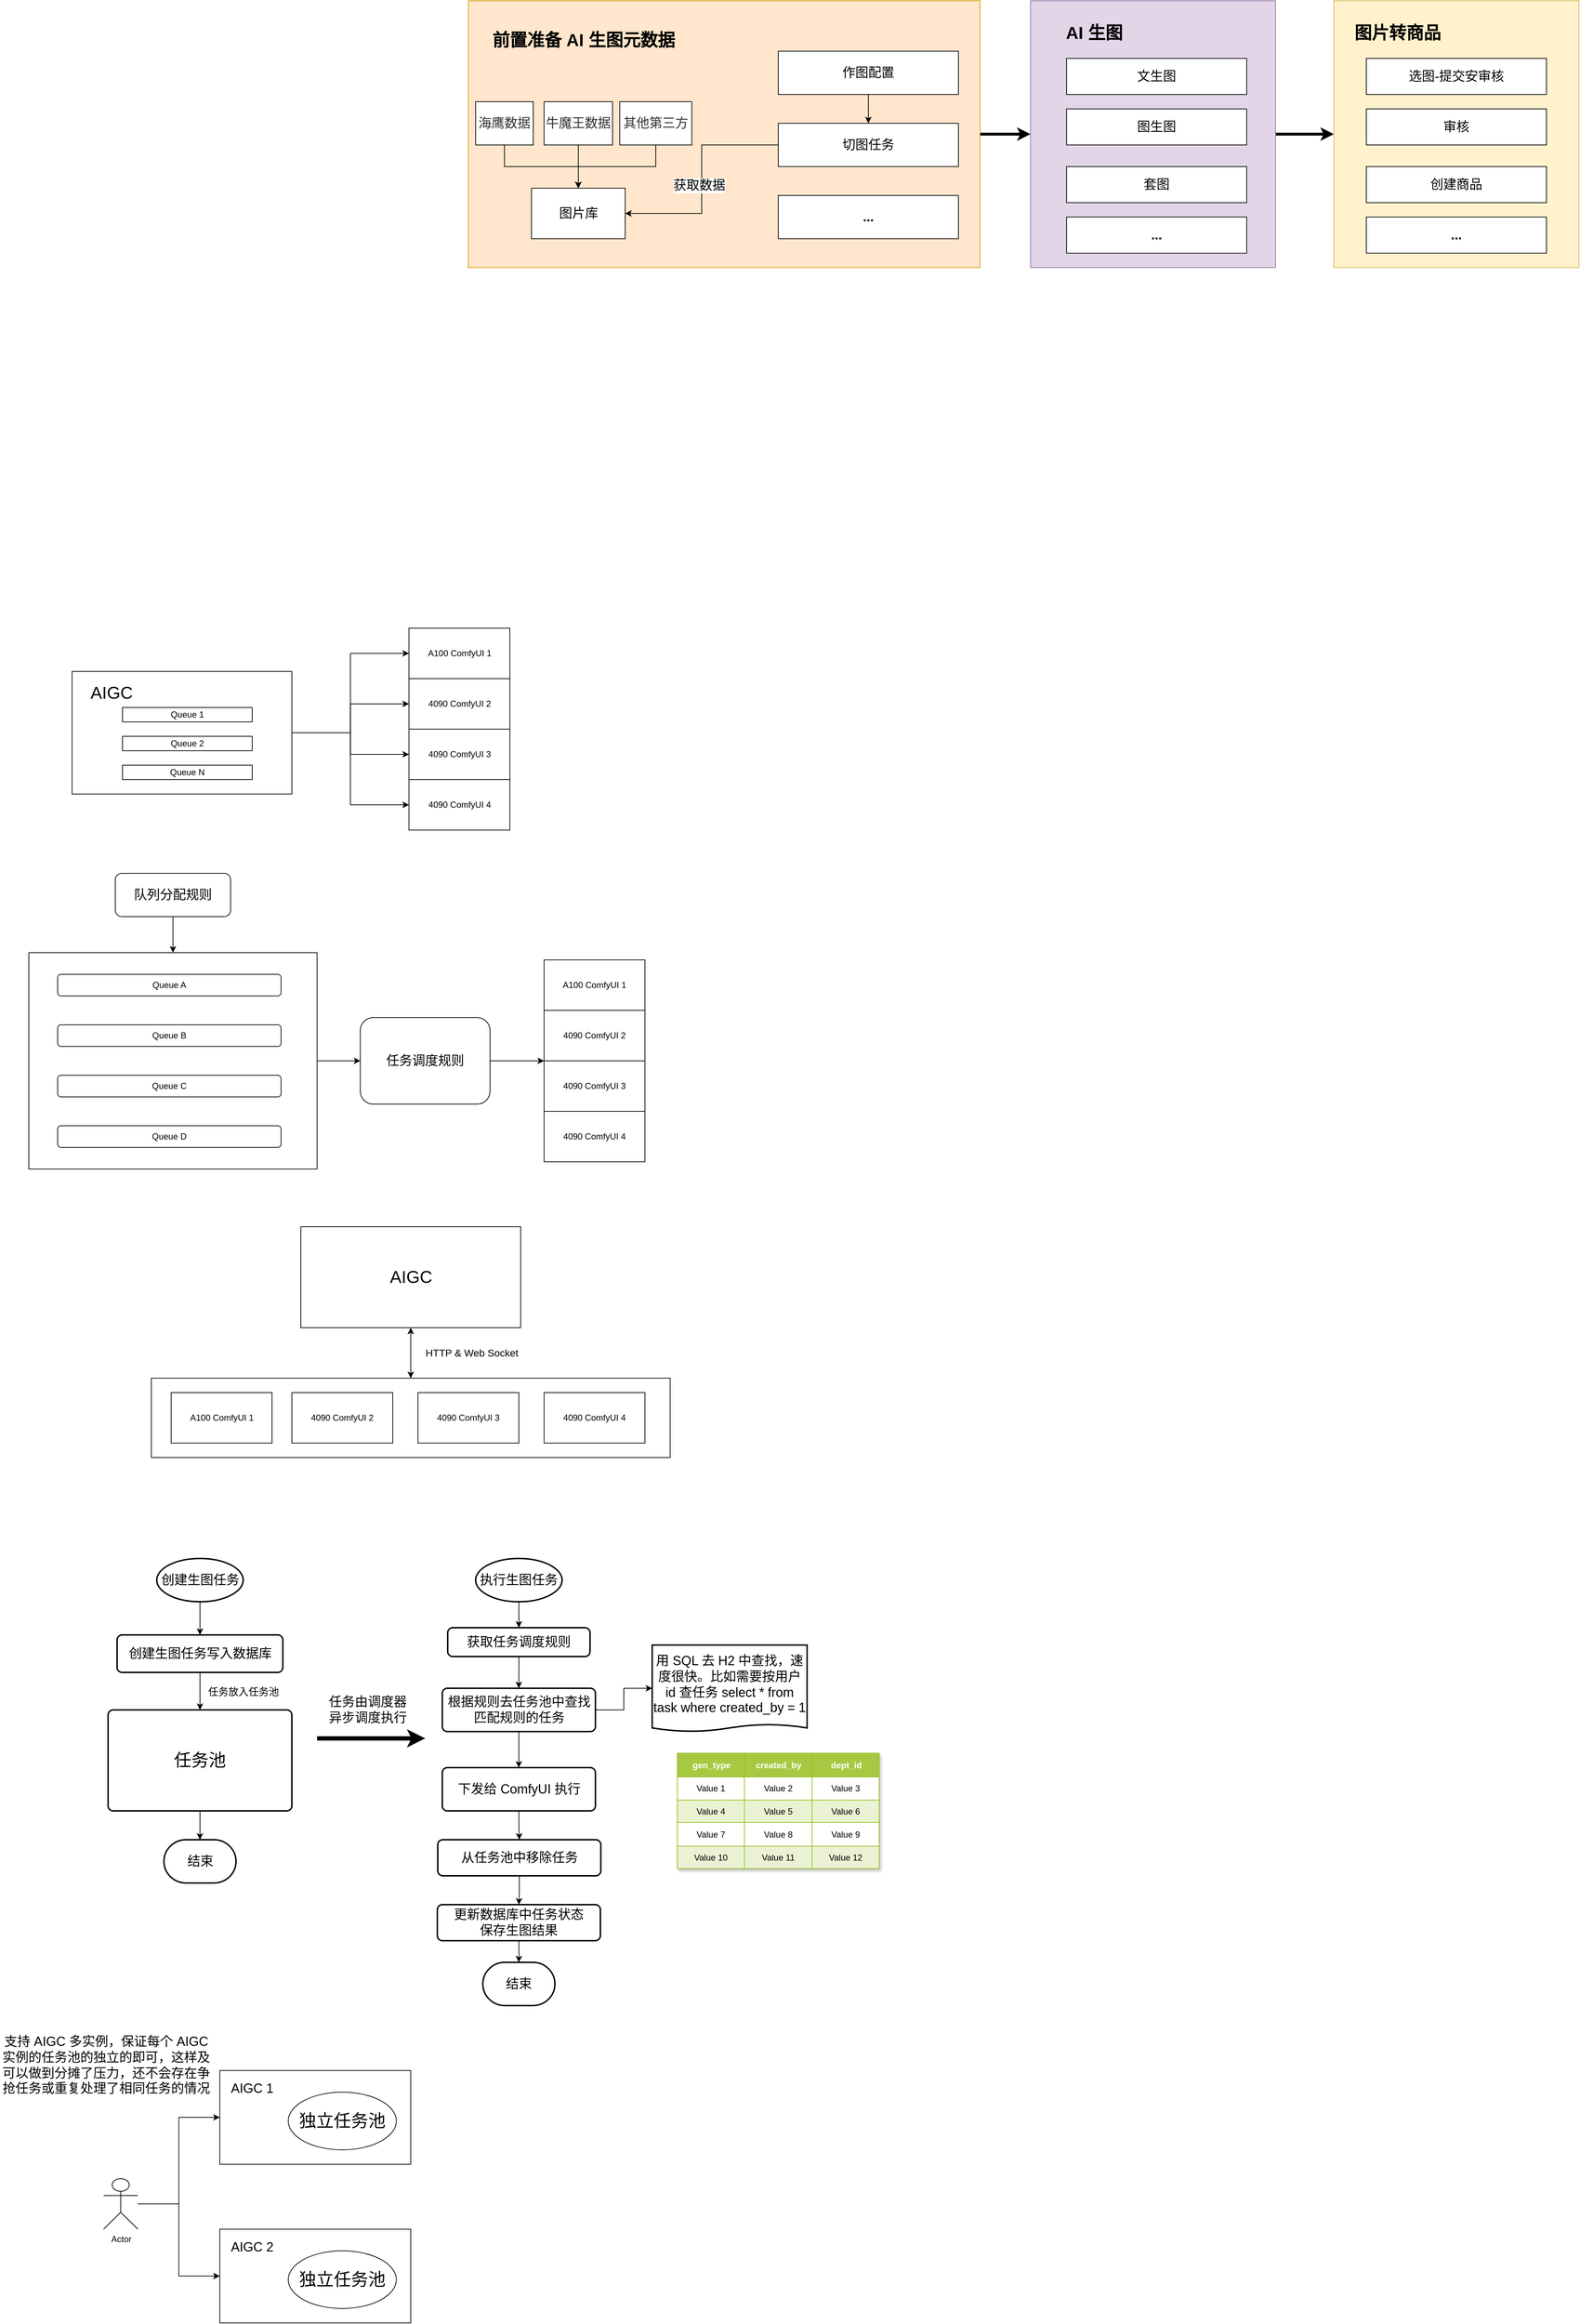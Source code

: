 <mxfile version="24.9.1">
  <diagram name="第 1 页" id="-DGqVNVoVX-9x4ux3p5S">
    <mxGraphModel dx="1841" dy="514" grid="1" gridSize="10" guides="1" tooltips="1" connect="1" arrows="1" fold="1" page="1" pageScale="1" pageWidth="827" pageHeight="1169" math="0" shadow="0">
      <root>
        <mxCell id="0" />
        <mxCell id="1" parent="0" />
        <mxCell id="9C9qWdOj5oAcgUhgQfxs-110" value="" style="rounded=0;whiteSpace=wrap;html=1;" vertex="1" parent="1">
          <mxGeometry x="-570" y="2020" width="720" height="110" as="geometry" />
        </mxCell>
        <mxCell id="9C9qWdOj5oAcgUhgQfxs-62" style="edgeStyle=orthogonalEdgeStyle;rounded=0;orthogonalLoop=1;jettySize=auto;html=1;" edge="1" parent="1" source="9C9qWdOj5oAcgUhgQfxs-59" target="9C9qWdOj5oAcgUhgQfxs-61">
          <mxGeometry relative="1" as="geometry" />
        </mxCell>
        <mxCell id="9C9qWdOj5oAcgUhgQfxs-59" value="" style="rounded=0;whiteSpace=wrap;html=1;" vertex="1" parent="1">
          <mxGeometry x="-740" y="1430" width="400" height="300" as="geometry" />
        </mxCell>
        <mxCell id="TBsJWtYZwbmAONtyt7oZ-15" style="edgeStyle=orthogonalEdgeStyle;rounded=0;orthogonalLoop=1;jettySize=auto;html=1;entryX=0;entryY=0.5;entryDx=0;entryDy=0;strokeWidth=4;" parent="1" source="TBsJWtYZwbmAONtyt7oZ-1" target="TBsJWtYZwbmAONtyt7oZ-13" edge="1">
          <mxGeometry relative="1" as="geometry" />
        </mxCell>
        <mxCell id="TBsJWtYZwbmAONtyt7oZ-1" value="" style="rounded=0;whiteSpace=wrap;html=1;fillColor=#ffe6cc;strokeColor=#d79b00;" parent="1" vertex="1">
          <mxGeometry x="-130" y="110" width="710" height="370" as="geometry" />
        </mxCell>
        <mxCell id="TBsJWtYZwbmAONtyt7oZ-2" value="&lt;font style=&quot;font-size: 24px;&quot;&gt;&lt;b style=&quot;&quot;&gt;前置准备 AI 生图元数据&lt;/b&gt;&lt;/font&gt;" style="text;html=1;align=center;verticalAlign=middle;whiteSpace=wrap;rounded=0;" parent="1" vertex="1">
          <mxGeometry x="-100" y="130" width="260" height="70" as="geometry" />
        </mxCell>
        <mxCell id="TBsJWtYZwbmAONtyt7oZ-12" style="edgeStyle=orthogonalEdgeStyle;rounded=0;orthogonalLoop=1;jettySize=auto;html=1;" parent="1" source="TBsJWtYZwbmAONtyt7oZ-3" target="TBsJWtYZwbmAONtyt7oZ-4" edge="1">
          <mxGeometry relative="1" as="geometry" />
        </mxCell>
        <mxCell id="TBsJWtYZwbmAONtyt7oZ-3" value="&lt;font style=&quot;font-size: 18px;&quot;&gt;作图配置&lt;/font&gt;" style="rounded=0;whiteSpace=wrap;html=1;" parent="1" vertex="1">
          <mxGeometry x="300" y="180" width="250" height="60" as="geometry" />
        </mxCell>
        <mxCell id="TBsJWtYZwbmAONtyt7oZ-10" style="edgeStyle=orthogonalEdgeStyle;rounded=0;orthogonalLoop=1;jettySize=auto;html=1;entryX=1;entryY=0.5;entryDx=0;entryDy=0;" parent="1" source="TBsJWtYZwbmAONtyt7oZ-4" target="TBsJWtYZwbmAONtyt7oZ-5" edge="1">
          <mxGeometry relative="1" as="geometry" />
        </mxCell>
        <mxCell id="TBsJWtYZwbmAONtyt7oZ-11" value="&lt;font style=&quot;font-size: 18px;&quot;&gt;获取数据&lt;/font&gt;" style="edgeLabel;html=1;align=center;verticalAlign=middle;resizable=0;points=[];" parent="TBsJWtYZwbmAONtyt7oZ-10" vertex="1" connectable="0">
          <mxGeometry x="-0.262" y="-2" relative="1" as="geometry">
            <mxPoint x="-2" y="48" as="offset" />
          </mxGeometry>
        </mxCell>
        <mxCell id="TBsJWtYZwbmAONtyt7oZ-4" value="&lt;font style=&quot;font-size: 18px;&quot;&gt;切图任务&lt;/font&gt;" style="rounded=0;whiteSpace=wrap;html=1;" parent="1" vertex="1">
          <mxGeometry x="300" y="280" width="250" height="60" as="geometry" />
        </mxCell>
        <mxCell id="TBsJWtYZwbmAONtyt7oZ-5" value="&lt;font style=&quot;font-size: 18px;&quot;&gt;图片库&lt;/font&gt;" style="rounded=0;whiteSpace=wrap;html=1;" parent="1" vertex="1">
          <mxGeometry x="-42.5" y="370" width="130" height="70" as="geometry" />
        </mxCell>
        <mxCell id="TBsJWtYZwbmAONtyt7oZ-7" value="" style="edgeStyle=orthogonalEdgeStyle;rounded=0;orthogonalLoop=1;jettySize=auto;html=1;" parent="1" source="TBsJWtYZwbmAONtyt7oZ-6" target="TBsJWtYZwbmAONtyt7oZ-5" edge="1">
          <mxGeometry relative="1" as="geometry" />
        </mxCell>
        <mxCell id="TBsJWtYZwbmAONtyt7oZ-6" value="&lt;span style=&quot;color: rgb(51, 51, 51); font-family: PingFangSC-Regular, &amp;quot;PingFang SC&amp;quot;, sans-serif; text-align: left;&quot;&gt;&lt;font style=&quot;font-size: 18px;&quot;&gt;海鹰数据&lt;/font&gt;&lt;/span&gt;" style="rounded=0;whiteSpace=wrap;html=1;" parent="1" vertex="1">
          <mxGeometry x="-120" y="250" width="80" height="60" as="geometry" />
        </mxCell>
        <mxCell id="TBsJWtYZwbmAONtyt7oZ-9" style="edgeStyle=orthogonalEdgeStyle;rounded=0;orthogonalLoop=1;jettySize=auto;html=1;" parent="1" source="TBsJWtYZwbmAONtyt7oZ-8" target="TBsJWtYZwbmAONtyt7oZ-5" edge="1">
          <mxGeometry relative="1" as="geometry" />
        </mxCell>
        <mxCell id="TBsJWtYZwbmAONtyt7oZ-8" value="&lt;span style=&quot;color: rgb(51, 51, 51); font-family: PingFangSC-Regular, &amp;quot;PingFang SC&amp;quot;, sans-serif; text-align: left;&quot;&gt;&lt;font style=&quot;font-size: 18px;&quot;&gt;牛魔王数据&lt;/font&gt;&lt;/span&gt;" style="rounded=0;whiteSpace=wrap;html=1;" parent="1" vertex="1">
          <mxGeometry x="-25" y="250" width="95" height="60" as="geometry" />
        </mxCell>
        <mxCell id="TBsJWtYZwbmAONtyt7oZ-28" style="edgeStyle=orthogonalEdgeStyle;rounded=0;orthogonalLoop=1;jettySize=auto;html=1;entryX=0;entryY=0.5;entryDx=0;entryDy=0;strokeWidth=4;" parent="1" source="TBsJWtYZwbmAONtyt7oZ-13" target="TBsJWtYZwbmAONtyt7oZ-22" edge="1">
          <mxGeometry relative="1" as="geometry" />
        </mxCell>
        <mxCell id="TBsJWtYZwbmAONtyt7oZ-13" value="" style="rounded=0;whiteSpace=wrap;html=1;fillColor=#e1d5e7;strokeColor=#9673a6;" parent="1" vertex="1">
          <mxGeometry x="650" y="110" width="340" height="370" as="geometry" />
        </mxCell>
        <mxCell id="TBsJWtYZwbmAONtyt7oZ-14" value="&lt;font style=&quot;font-size: 24px;&quot;&gt;&lt;b style=&quot;&quot;&gt;AI 生图&lt;/b&gt;&lt;/font&gt;" style="text;html=1;align=center;verticalAlign=middle;whiteSpace=wrap;rounded=0;" parent="1" vertex="1">
          <mxGeometry x="670" y="120" width="137" height="70" as="geometry" />
        </mxCell>
        <mxCell id="TBsJWtYZwbmAONtyt7oZ-16" value="&lt;font style=&quot;font-size: 18px;&quot;&gt;文生图&lt;/font&gt;" style="rounded=0;whiteSpace=wrap;html=1;" parent="1" vertex="1">
          <mxGeometry x="700" y="190" width="250" height="50" as="geometry" />
        </mxCell>
        <mxCell id="TBsJWtYZwbmAONtyt7oZ-17" value="&lt;font style=&quot;font-size: 18px;&quot;&gt;图生图&lt;/font&gt;" style="rounded=0;whiteSpace=wrap;html=1;" parent="1" vertex="1">
          <mxGeometry x="700" y="260" width="250" height="50" as="geometry" />
        </mxCell>
        <mxCell id="TBsJWtYZwbmAONtyt7oZ-18" value="&lt;font style=&quot;font-size: 18px;&quot;&gt;套图&lt;/font&gt;" style="rounded=0;whiteSpace=wrap;html=1;" parent="1" vertex="1">
          <mxGeometry x="700" y="340" width="250" height="50" as="geometry" />
        </mxCell>
        <mxCell id="TBsJWtYZwbmAONtyt7oZ-19" value="&lt;span style=&quot;font-size: 18px;&quot;&gt;&lt;b&gt;...&lt;/b&gt;&lt;/span&gt;" style="rounded=0;whiteSpace=wrap;html=1;" parent="1" vertex="1">
          <mxGeometry x="700" y="410" width="250" height="50" as="geometry" />
        </mxCell>
        <mxCell id="TBsJWtYZwbmAONtyt7oZ-21" style="edgeStyle=orthogonalEdgeStyle;rounded=0;orthogonalLoop=1;jettySize=auto;html=1;entryX=0.5;entryY=0;entryDx=0;entryDy=0;exitX=0.5;exitY=1;exitDx=0;exitDy=0;" parent="1" source="TBsJWtYZwbmAONtyt7oZ-20" target="TBsJWtYZwbmAONtyt7oZ-5" edge="1">
          <mxGeometry relative="1" as="geometry" />
        </mxCell>
        <mxCell id="TBsJWtYZwbmAONtyt7oZ-20" value="&lt;div style=&quot;text-align: left;&quot;&gt;&lt;span style=&quot;background-color: initial;&quot;&gt;&lt;font style=&quot;font-size: 18px;&quot; face=&quot;PingFangSC-Regular, PingFang SC, sans-serif&quot; color=&quot;#333333&quot;&gt;其他第三方&lt;/font&gt;&lt;/span&gt;&lt;/div&gt;" style="rounded=0;whiteSpace=wrap;html=1;" parent="1" vertex="1">
          <mxGeometry x="80" y="250" width="100" height="60" as="geometry" />
        </mxCell>
        <mxCell id="TBsJWtYZwbmAONtyt7oZ-22" value="" style="rounded=0;whiteSpace=wrap;html=1;fillColor=#fff2cc;strokeColor=#d6b656;" parent="1" vertex="1">
          <mxGeometry x="1071" y="110" width="340" height="370" as="geometry" />
        </mxCell>
        <mxCell id="TBsJWtYZwbmAONtyt7oZ-23" value="&lt;span style=&quot;font-size: 24px;&quot;&gt;&lt;b&gt;图片转商品&lt;/b&gt;&lt;/span&gt;" style="text;html=1;align=center;verticalAlign=middle;whiteSpace=wrap;rounded=0;" parent="1" vertex="1">
          <mxGeometry x="1091" y="120" width="137" height="70" as="geometry" />
        </mxCell>
        <mxCell id="TBsJWtYZwbmAONtyt7oZ-24" value="&lt;font style=&quot;font-size: 18px;&quot;&gt;选图-提交安审核&lt;/font&gt;" style="rounded=0;whiteSpace=wrap;html=1;" parent="1" vertex="1">
          <mxGeometry x="1116" y="190" width="250" height="50" as="geometry" />
        </mxCell>
        <mxCell id="TBsJWtYZwbmAONtyt7oZ-25" value="&lt;font style=&quot;font-size: 18px;&quot;&gt;审核&lt;/font&gt;" style="rounded=0;whiteSpace=wrap;html=1;" parent="1" vertex="1">
          <mxGeometry x="1116" y="260" width="250" height="50" as="geometry" />
        </mxCell>
        <mxCell id="TBsJWtYZwbmAONtyt7oZ-29" value="&lt;font style=&quot;font-size: 18px;&quot;&gt;创建商品&lt;/font&gt;" style="rounded=0;whiteSpace=wrap;html=1;" parent="1" vertex="1">
          <mxGeometry x="1116" y="340" width="250" height="50" as="geometry" />
        </mxCell>
        <mxCell id="TBsJWtYZwbmAONtyt7oZ-30" value="&lt;span style=&quot;font-size: 18px;&quot;&gt;&lt;b&gt;...&lt;/b&gt;&lt;/span&gt;" style="rounded=0;whiteSpace=wrap;html=1;" parent="1" vertex="1">
          <mxGeometry x="1116" y="410" width="250" height="50" as="geometry" />
        </mxCell>
        <mxCell id="TBsJWtYZwbmAONtyt7oZ-31" value="&lt;span style=&quot;font-size: 18px;&quot;&gt;&lt;b&gt;...&lt;/b&gt;&lt;/span&gt;" style="rounded=0;whiteSpace=wrap;html=1;" parent="1" vertex="1">
          <mxGeometry x="300" y="380" width="250" height="60" as="geometry" />
        </mxCell>
        <mxCell id="9C9qWdOj5oAcgUhgQfxs-23" style="edgeStyle=orthogonalEdgeStyle;rounded=0;orthogonalLoop=1;jettySize=auto;html=1;entryX=0;entryY=0.5;entryDx=0;entryDy=0;" edge="1" parent="1" source="9C9qWdOj5oAcgUhgQfxs-18" target="9C9qWdOj5oAcgUhgQfxs-19">
          <mxGeometry relative="1" as="geometry" />
        </mxCell>
        <mxCell id="9C9qWdOj5oAcgUhgQfxs-24" style="edgeStyle=orthogonalEdgeStyle;rounded=0;orthogonalLoop=1;jettySize=auto;html=1;entryX=0;entryY=0.5;entryDx=0;entryDy=0;" edge="1" parent="1" source="9C9qWdOj5oAcgUhgQfxs-18" target="9C9qWdOj5oAcgUhgQfxs-20">
          <mxGeometry relative="1" as="geometry" />
        </mxCell>
        <mxCell id="9C9qWdOj5oAcgUhgQfxs-25" style="edgeStyle=orthogonalEdgeStyle;rounded=0;orthogonalLoop=1;jettySize=auto;html=1;entryX=0;entryY=0.5;entryDx=0;entryDy=0;" edge="1" parent="1" source="9C9qWdOj5oAcgUhgQfxs-18" target="9C9qWdOj5oAcgUhgQfxs-22">
          <mxGeometry relative="1" as="geometry" />
        </mxCell>
        <mxCell id="9C9qWdOj5oAcgUhgQfxs-26" style="edgeStyle=orthogonalEdgeStyle;rounded=0;orthogonalLoop=1;jettySize=auto;html=1;entryX=0;entryY=0.5;entryDx=0;entryDy=0;" edge="1" parent="1" source="9C9qWdOj5oAcgUhgQfxs-18" target="9C9qWdOj5oAcgUhgQfxs-21">
          <mxGeometry relative="1" as="geometry" />
        </mxCell>
        <mxCell id="9C9qWdOj5oAcgUhgQfxs-18" value="" style="rounded=0;whiteSpace=wrap;html=1;" vertex="1" parent="1">
          <mxGeometry x="-680" y="1040" width="305" height="170" as="geometry" />
        </mxCell>
        <mxCell id="9C9qWdOj5oAcgUhgQfxs-19" value="A100 ComfyUI 1" style="rounded=0;whiteSpace=wrap;html=1;" vertex="1" parent="1">
          <mxGeometry x="-212.5" y="980" width="140" height="70" as="geometry" />
        </mxCell>
        <mxCell id="9C9qWdOj5oAcgUhgQfxs-20" value="4090 ComfyUI 2" style="rounded=0;whiteSpace=wrap;html=1;" vertex="1" parent="1">
          <mxGeometry x="-212.5" y="1050" width="140" height="70" as="geometry" />
        </mxCell>
        <mxCell id="9C9qWdOj5oAcgUhgQfxs-21" value="4090&amp;nbsp;ComfyUI 4" style="rounded=0;whiteSpace=wrap;html=1;" vertex="1" parent="1">
          <mxGeometry x="-212.5" y="1190" width="140" height="70" as="geometry" />
        </mxCell>
        <mxCell id="9C9qWdOj5oAcgUhgQfxs-22" value="4090&amp;nbsp;ComfyUI 3" style="rounded=0;whiteSpace=wrap;html=1;" vertex="1" parent="1">
          <mxGeometry x="-212.5" y="1120" width="140" height="70" as="geometry" />
        </mxCell>
        <mxCell id="9C9qWdOj5oAcgUhgQfxs-27" value="&lt;font style=&quot;font-size: 24px;&quot;&gt;AIGC&lt;/font&gt;" style="text;html=1;align=center;verticalAlign=middle;whiteSpace=wrap;rounded=0;" vertex="1" parent="1">
          <mxGeometry x="-670" y="1050" width="90" height="40" as="geometry" />
        </mxCell>
        <mxCell id="9C9qWdOj5oAcgUhgQfxs-28" value="Queue 1" style="rounded=0;whiteSpace=wrap;html=1;" vertex="1" parent="1">
          <mxGeometry x="-610" y="1090" width="180" height="20" as="geometry" />
        </mxCell>
        <mxCell id="9C9qWdOj5oAcgUhgQfxs-29" value="Queue 2" style="rounded=0;whiteSpace=wrap;html=1;" vertex="1" parent="1">
          <mxGeometry x="-610" y="1130" width="180" height="20" as="geometry" />
        </mxCell>
        <mxCell id="9C9qWdOj5oAcgUhgQfxs-30" value="Queue N" style="rounded=0;whiteSpace=wrap;html=1;" vertex="1" parent="1">
          <mxGeometry x="-610" y="1170" width="180" height="20" as="geometry" />
        </mxCell>
        <mxCell id="9C9qWdOj5oAcgUhgQfxs-46" value="Queue A" style="rounded=1;whiteSpace=wrap;html=1;" vertex="1" parent="1">
          <mxGeometry x="-700" y="1460" width="310" height="30" as="geometry" />
        </mxCell>
        <mxCell id="9C9qWdOj5oAcgUhgQfxs-48" value="Queue&amp;nbsp;B" style="rounded=1;whiteSpace=wrap;html=1;" vertex="1" parent="1">
          <mxGeometry x="-700" y="1530" width="310" height="30" as="geometry" />
        </mxCell>
        <mxCell id="9C9qWdOj5oAcgUhgQfxs-50" value="Queue C" style="rounded=1;whiteSpace=wrap;html=1;" vertex="1" parent="1">
          <mxGeometry x="-700" y="1600" width="310" height="30" as="geometry" />
        </mxCell>
        <mxCell id="9C9qWdOj5oAcgUhgQfxs-52" value="Queue D" style="rounded=1;whiteSpace=wrap;html=1;" vertex="1" parent="1">
          <mxGeometry x="-700" y="1670" width="310" height="30" as="geometry" />
        </mxCell>
        <mxCell id="9C9qWdOj5oAcgUhgQfxs-53" value="A100 ComfyUI 1" style="rounded=0;whiteSpace=wrap;html=1;" vertex="1" parent="1">
          <mxGeometry x="-25" y="1440" width="140" height="70" as="geometry" />
        </mxCell>
        <mxCell id="9C9qWdOj5oAcgUhgQfxs-54" value="4090 ComfyUI 2" style="rounded=0;whiteSpace=wrap;html=1;" vertex="1" parent="1">
          <mxGeometry x="-25" y="1510" width="140" height="70" as="geometry" />
        </mxCell>
        <mxCell id="9C9qWdOj5oAcgUhgQfxs-55" value="4090&amp;nbsp;ComfyUI 4" style="rounded=0;whiteSpace=wrap;html=1;" vertex="1" parent="1">
          <mxGeometry x="-25" y="1650" width="140" height="70" as="geometry" />
        </mxCell>
        <mxCell id="9C9qWdOj5oAcgUhgQfxs-56" value="4090&amp;nbsp;ComfyUI 3" style="rounded=0;whiteSpace=wrap;html=1;" vertex="1" parent="1">
          <mxGeometry x="-25" y="1580" width="140" height="70" as="geometry" />
        </mxCell>
        <mxCell id="9C9qWdOj5oAcgUhgQfxs-60" style="edgeStyle=orthogonalEdgeStyle;rounded=0;orthogonalLoop=1;jettySize=auto;html=1;" edge="1" parent="1" source="9C9qWdOj5oAcgUhgQfxs-58" target="9C9qWdOj5oAcgUhgQfxs-59">
          <mxGeometry relative="1" as="geometry" />
        </mxCell>
        <mxCell id="9C9qWdOj5oAcgUhgQfxs-58" value="&lt;font style=&quot;font-size: 18px;&quot;&gt;队列分配规则&lt;/font&gt;" style="rounded=1;whiteSpace=wrap;html=1;" vertex="1" parent="1">
          <mxGeometry x="-620" y="1320" width="160" height="60" as="geometry" />
        </mxCell>
        <mxCell id="9C9qWdOj5oAcgUhgQfxs-64" style="edgeStyle=orthogonalEdgeStyle;rounded=0;orthogonalLoop=1;jettySize=auto;html=1;entryX=0;entryY=0;entryDx=0;entryDy=0;" edge="1" parent="1" source="9C9qWdOj5oAcgUhgQfxs-61" target="9C9qWdOj5oAcgUhgQfxs-56">
          <mxGeometry relative="1" as="geometry">
            <mxPoint x="-40" y="1580" as="targetPoint" />
            <Array as="points">
              <mxPoint x="-40" y="1580" />
              <mxPoint x="-40" y="1580" />
            </Array>
          </mxGeometry>
        </mxCell>
        <mxCell id="9C9qWdOj5oAcgUhgQfxs-61" value="&lt;span style=&quot;font-size: 18px;&quot;&gt;任务调度规则&lt;/span&gt;" style="rounded=1;whiteSpace=wrap;html=1;" vertex="1" parent="1">
          <mxGeometry x="-280" y="1520" width="180" height="120" as="geometry" />
        </mxCell>
        <mxCell id="9C9qWdOj5oAcgUhgQfxs-111" style="edgeStyle=orthogonalEdgeStyle;rounded=0;orthogonalLoop=1;jettySize=auto;html=1;startArrow=classic;startFill=1;" edge="1" parent="1" source="9C9qWdOj5oAcgUhgQfxs-70" target="9C9qWdOj5oAcgUhgQfxs-110">
          <mxGeometry relative="1" as="geometry" />
        </mxCell>
        <mxCell id="9C9qWdOj5oAcgUhgQfxs-70" value="&lt;font style=&quot;font-size: 24px;&quot;&gt;AIGC&lt;/font&gt;" style="rounded=0;whiteSpace=wrap;html=1;" vertex="1" parent="1">
          <mxGeometry x="-362.5" y="1810" width="305" height="140" as="geometry" />
        </mxCell>
        <mxCell id="9C9qWdOj5oAcgUhgQfxs-71" value="A100 ComfyUI 1" style="rounded=0;whiteSpace=wrap;html=1;" vertex="1" parent="1">
          <mxGeometry x="-542.5" y="2040" width="140" height="70" as="geometry" />
        </mxCell>
        <mxCell id="9C9qWdOj5oAcgUhgQfxs-72" value="4090 ComfyUI 2" style="rounded=0;whiteSpace=wrap;html=1;" vertex="1" parent="1">
          <mxGeometry x="-375" y="2040" width="140" height="70" as="geometry" />
        </mxCell>
        <mxCell id="9C9qWdOj5oAcgUhgQfxs-73" value="4090&amp;nbsp;ComfyUI 4" style="rounded=0;whiteSpace=wrap;html=1;" vertex="1" parent="1">
          <mxGeometry x="-25" y="2040" width="140" height="70" as="geometry" />
        </mxCell>
        <mxCell id="9C9qWdOj5oAcgUhgQfxs-74" value="4090&amp;nbsp;ComfyUI 3" style="rounded=0;whiteSpace=wrap;html=1;" vertex="1" parent="1">
          <mxGeometry x="-200" y="2040" width="140" height="70" as="geometry" />
        </mxCell>
        <mxCell id="9C9qWdOj5oAcgUhgQfxs-88" style="edgeStyle=orthogonalEdgeStyle;rounded=0;orthogonalLoop=1;jettySize=auto;html=1;" edge="1" parent="1" source="9C9qWdOj5oAcgUhgQfxs-79" target="9C9qWdOj5oAcgUhgQfxs-80">
          <mxGeometry relative="1" as="geometry" />
        </mxCell>
        <mxCell id="9C9qWdOj5oAcgUhgQfxs-79" value="&lt;font style=&quot;font-size: 18px;&quot;&gt;创建生图任务&lt;/font&gt;" style="strokeWidth=2;html=1;shape=mxgraph.flowchart.start_1;whiteSpace=wrap;" vertex="1" parent="1">
          <mxGeometry x="-562.5" y="2270" width="120" height="60" as="geometry" />
        </mxCell>
        <mxCell id="9C9qWdOj5oAcgUhgQfxs-82" style="edgeStyle=orthogonalEdgeStyle;rounded=0;orthogonalLoop=1;jettySize=auto;html=1;entryX=0.5;entryY=0;entryDx=0;entryDy=0;" edge="1" parent="1" source="9C9qWdOj5oAcgUhgQfxs-80" target="9C9qWdOj5oAcgUhgQfxs-81">
          <mxGeometry relative="1" as="geometry" />
        </mxCell>
        <mxCell id="9C9qWdOj5oAcgUhgQfxs-80" value="&lt;font style=&quot;font-size: 18px;&quot;&gt;&lt;font style=&quot;&quot;&gt;创建生图任务&lt;/font&gt;&lt;span style=&quot;background-color: initial;&quot;&gt;写入数据库&lt;/span&gt;&lt;/font&gt;" style="rounded=1;whiteSpace=wrap;html=1;absoluteArcSize=1;arcSize=14;strokeWidth=2;" vertex="1" parent="1">
          <mxGeometry x="-617.5" y="2376" width="230" height="52" as="geometry" />
        </mxCell>
        <mxCell id="9C9qWdOj5oAcgUhgQfxs-87" style="edgeStyle=orthogonalEdgeStyle;rounded=0;orthogonalLoop=1;jettySize=auto;html=1;" edge="1" parent="1" source="9C9qWdOj5oAcgUhgQfxs-81" target="9C9qWdOj5oAcgUhgQfxs-86">
          <mxGeometry relative="1" as="geometry" />
        </mxCell>
        <mxCell id="9C9qWdOj5oAcgUhgQfxs-81" value="&lt;font style=&quot;font-size: 24px;&quot;&gt;任务池&lt;/font&gt;" style="rounded=1;whiteSpace=wrap;html=1;absoluteArcSize=1;arcSize=14;strokeWidth=2;" vertex="1" parent="1">
          <mxGeometry x="-630" y="2480" width="255" height="140" as="geometry" />
        </mxCell>
        <mxCell id="9C9qWdOj5oAcgUhgQfxs-83" value="&lt;font style=&quot;font-size: 14px;&quot;&gt;任务放入任务池&lt;/font&gt;" style="text;html=1;align=center;verticalAlign=middle;whiteSpace=wrap;rounded=0;" vertex="1" parent="1">
          <mxGeometry x="-497.5" y="2440" width="110" height="30" as="geometry" />
        </mxCell>
        <mxCell id="9C9qWdOj5oAcgUhgQfxs-86" value="&lt;font style=&quot;font-size: 18px;&quot;&gt;结束&lt;/font&gt;" style="strokeWidth=2;html=1;shape=mxgraph.flowchart.terminator;whiteSpace=wrap;" vertex="1" parent="1">
          <mxGeometry x="-552.5" y="2660" width="100" height="60" as="geometry" />
        </mxCell>
        <mxCell id="9C9qWdOj5oAcgUhgQfxs-106" style="edgeStyle=orthogonalEdgeStyle;rounded=0;orthogonalLoop=1;jettySize=auto;html=1;" edge="1" parent="1" source="9C9qWdOj5oAcgUhgQfxs-89" target="9C9qWdOj5oAcgUhgQfxs-92">
          <mxGeometry relative="1" as="geometry" />
        </mxCell>
        <mxCell id="9C9qWdOj5oAcgUhgQfxs-89" value="&lt;font style=&quot;font-size: 18px;&quot;&gt;执行生图任务&lt;/font&gt;" style="strokeWidth=2;html=1;shape=mxgraph.flowchart.start_1;whiteSpace=wrap;" vertex="1" parent="1">
          <mxGeometry x="-120" y="2270" width="120" height="60" as="geometry" />
        </mxCell>
        <mxCell id="9C9qWdOj5oAcgUhgQfxs-107" style="edgeStyle=orthogonalEdgeStyle;rounded=0;orthogonalLoop=1;jettySize=auto;html=1;entryX=0.5;entryY=0;entryDx=0;entryDy=0;" edge="1" parent="1" source="9C9qWdOj5oAcgUhgQfxs-92" target="9C9qWdOj5oAcgUhgQfxs-93">
          <mxGeometry relative="1" as="geometry" />
        </mxCell>
        <mxCell id="9C9qWdOj5oAcgUhgQfxs-92" value="&lt;font style=&quot;font-size: 18px;&quot;&gt;获取任务调度规则&lt;/font&gt;" style="rounded=1;whiteSpace=wrap;html=1;absoluteArcSize=1;arcSize=14;strokeWidth=2;" vertex="1" parent="1">
          <mxGeometry x="-158.75" y="2366" width="197.5" height="40" as="geometry" />
        </mxCell>
        <mxCell id="9C9qWdOj5oAcgUhgQfxs-95" value="" style="edgeStyle=orthogonalEdgeStyle;rounded=0;orthogonalLoop=1;jettySize=auto;html=1;" edge="1" parent="1" source="9C9qWdOj5oAcgUhgQfxs-93" target="9C9qWdOj5oAcgUhgQfxs-94">
          <mxGeometry relative="1" as="geometry" />
        </mxCell>
        <mxCell id="9C9qWdOj5oAcgUhgQfxs-105" style="edgeStyle=orthogonalEdgeStyle;rounded=0;orthogonalLoop=1;jettySize=auto;html=1;" edge="1" parent="1" source="9C9qWdOj5oAcgUhgQfxs-93" target="9C9qWdOj5oAcgUhgQfxs-96">
          <mxGeometry relative="1" as="geometry" />
        </mxCell>
        <mxCell id="9C9qWdOj5oAcgUhgQfxs-93" value="&lt;font style=&quot;font-size: 18px;&quot;&gt;根据规则去任务池中查找匹配规则的任务&lt;/font&gt;" style="rounded=1;whiteSpace=wrap;html=1;absoluteArcSize=1;arcSize=14;strokeWidth=2;" vertex="1" parent="1">
          <mxGeometry x="-166.25" y="2450" width="212.5" height="60" as="geometry" />
        </mxCell>
        <mxCell id="9C9qWdOj5oAcgUhgQfxs-94" value="&lt;font style=&quot;font-size: 18px;&quot;&gt;用 SQL 去 H2 中查找，速度很快。比如需要按用户 id 查任务 select * from task where created_by = 1&lt;/font&gt;" style="shape=document;whiteSpace=wrap;html=1;boundedLbl=1;rounded=1;arcSize=14;strokeWidth=2;size=0.083;" vertex="1" parent="1">
          <mxGeometry x="125" y="2390" width="215" height="120" as="geometry" />
        </mxCell>
        <mxCell id="9C9qWdOj5oAcgUhgQfxs-102" style="edgeStyle=orthogonalEdgeStyle;rounded=0;orthogonalLoop=1;jettySize=auto;html=1;" edge="1" parent="1" source="9C9qWdOj5oAcgUhgQfxs-96" target="9C9qWdOj5oAcgUhgQfxs-99">
          <mxGeometry relative="1" as="geometry" />
        </mxCell>
        <mxCell id="9C9qWdOj5oAcgUhgQfxs-96" value="&lt;span style=&quot;font-size: 18px;&quot;&gt;下发给 ComfyUI 执行&lt;/span&gt;" style="rounded=1;whiteSpace=wrap;html=1;absoluteArcSize=1;arcSize=14;strokeWidth=2;" vertex="1" parent="1">
          <mxGeometry x="-166.25" y="2560" width="212.5" height="60" as="geometry" />
        </mxCell>
        <mxCell id="9C9qWdOj5oAcgUhgQfxs-104" style="edgeStyle=orthogonalEdgeStyle;rounded=0;orthogonalLoop=1;jettySize=auto;html=1;" edge="1" parent="1" source="9C9qWdOj5oAcgUhgQfxs-99" target="9C9qWdOj5oAcgUhgQfxs-103">
          <mxGeometry relative="1" as="geometry" />
        </mxCell>
        <mxCell id="9C9qWdOj5oAcgUhgQfxs-99" value="&lt;font style=&quot;font-size: 18px;&quot;&gt;从任务池中移除任务&lt;/font&gt;" style="whiteSpace=wrap;html=1;rounded=1;arcSize=14;strokeWidth=2;" vertex="1" parent="1">
          <mxGeometry x="-172.5" y="2660" width="226.25" height="50" as="geometry" />
        </mxCell>
        <mxCell id="9C9qWdOj5oAcgUhgQfxs-109" style="edgeStyle=orthogonalEdgeStyle;rounded=0;orthogonalLoop=1;jettySize=auto;html=1;" edge="1" parent="1" source="9C9qWdOj5oAcgUhgQfxs-103" target="9C9qWdOj5oAcgUhgQfxs-108">
          <mxGeometry relative="1" as="geometry" />
        </mxCell>
        <mxCell id="9C9qWdOj5oAcgUhgQfxs-103" value="&lt;font style=&quot;font-size: 18px;&quot;&gt;更新数据库中任务状态&lt;/font&gt;&lt;div&gt;&lt;font style=&quot;font-size: 18px;&quot;&gt;保存生图结果&lt;/font&gt;&lt;/div&gt;" style="whiteSpace=wrap;html=1;rounded=1;arcSize=14;strokeWidth=2;" vertex="1" parent="1">
          <mxGeometry x="-173.12" y="2750" width="226.25" height="50" as="geometry" />
        </mxCell>
        <mxCell id="9C9qWdOj5oAcgUhgQfxs-108" value="&lt;font style=&quot;font-size: 18px;&quot;&gt;结束&lt;/font&gt;" style="strokeWidth=2;html=1;shape=mxgraph.flowchart.terminator;whiteSpace=wrap;" vertex="1" parent="1">
          <mxGeometry x="-110" y="2830" width="100" height="60" as="geometry" />
        </mxCell>
        <mxCell id="9C9qWdOj5oAcgUhgQfxs-112" value="&lt;font style=&quot;font-size: 14px;&quot;&gt;HTTP &amp;amp; Web Socket&lt;/font&gt;" style="text;html=1;align=center;verticalAlign=middle;whiteSpace=wrap;rounded=0;" vertex="1" parent="1">
          <mxGeometry x="-200" y="1970" width="150" height="30" as="geometry" />
        </mxCell>
        <mxCell id="9C9qWdOj5oAcgUhgQfxs-113" value="Assets" style="childLayout=tableLayout;recursiveResize=0;strokeColor=#98bf21;fillColor=#A7C942;shadow=1;" vertex="1" parent="1">
          <mxGeometry x="160" y="2540" width="280" height="160" as="geometry" />
        </mxCell>
        <mxCell id="9C9qWdOj5oAcgUhgQfxs-114" style="shape=tableRow;horizontal=0;startSize=0;swimlaneHead=0;swimlaneBody=0;top=0;left=0;bottom=0;right=0;dropTarget=0;collapsible=0;recursiveResize=0;expand=0;fontStyle=0;strokeColor=inherit;fillColor=#ffffff;" vertex="1" parent="9C9qWdOj5oAcgUhgQfxs-113">
          <mxGeometry width="280" height="33" as="geometry" />
        </mxCell>
        <mxCell id="9C9qWdOj5oAcgUhgQfxs-115" value="gen_type" style="connectable=0;recursiveResize=0;strokeColor=inherit;fillColor=#A7C942;align=center;fontStyle=1;fontColor=#FFFFFF;html=1;" vertex="1" parent="9C9qWdOj5oAcgUhgQfxs-114">
          <mxGeometry width="93" height="33" as="geometry">
            <mxRectangle width="93" height="33" as="alternateBounds" />
          </mxGeometry>
        </mxCell>
        <mxCell id="9C9qWdOj5oAcgUhgQfxs-116" value="created_by" style="connectable=0;recursiveResize=0;strokeColor=inherit;fillColor=#A7C942;align=center;fontStyle=1;fontColor=#FFFFFF;html=1;" vertex="1" parent="9C9qWdOj5oAcgUhgQfxs-114">
          <mxGeometry x="93" width="94" height="33" as="geometry">
            <mxRectangle width="94" height="33" as="alternateBounds" />
          </mxGeometry>
        </mxCell>
        <mxCell id="9C9qWdOj5oAcgUhgQfxs-117" value="dept_id" style="connectable=0;recursiveResize=0;strokeColor=inherit;fillColor=#A7C942;align=center;fontStyle=1;fontColor=#FFFFFF;html=1;" vertex="1" parent="9C9qWdOj5oAcgUhgQfxs-114">
          <mxGeometry x="187" width="93" height="33" as="geometry">
            <mxRectangle width="93" height="33" as="alternateBounds" />
          </mxGeometry>
        </mxCell>
        <mxCell id="9C9qWdOj5oAcgUhgQfxs-118" value="" style="shape=tableRow;horizontal=0;startSize=0;swimlaneHead=0;swimlaneBody=0;top=0;left=0;bottom=0;right=0;dropTarget=0;collapsible=0;recursiveResize=0;expand=0;fontStyle=0;strokeColor=inherit;fillColor=#ffffff;" vertex="1" parent="9C9qWdOj5oAcgUhgQfxs-113">
          <mxGeometry y="33" width="280" height="32" as="geometry" />
        </mxCell>
        <mxCell id="9C9qWdOj5oAcgUhgQfxs-119" value="Value 1" style="connectable=0;recursiveResize=0;strokeColor=inherit;fillColor=inherit;align=center;whiteSpace=wrap;html=1;" vertex="1" parent="9C9qWdOj5oAcgUhgQfxs-118">
          <mxGeometry width="93" height="32" as="geometry">
            <mxRectangle width="93" height="32" as="alternateBounds" />
          </mxGeometry>
        </mxCell>
        <mxCell id="9C9qWdOj5oAcgUhgQfxs-120" value="Value 2" style="connectable=0;recursiveResize=0;strokeColor=inherit;fillColor=inherit;align=center;whiteSpace=wrap;html=1;" vertex="1" parent="9C9qWdOj5oAcgUhgQfxs-118">
          <mxGeometry x="93" width="94" height="32" as="geometry">
            <mxRectangle width="94" height="32" as="alternateBounds" />
          </mxGeometry>
        </mxCell>
        <mxCell id="9C9qWdOj5oAcgUhgQfxs-121" value="Value 3" style="connectable=0;recursiveResize=0;strokeColor=inherit;fillColor=inherit;align=center;whiteSpace=wrap;html=1;" vertex="1" parent="9C9qWdOj5oAcgUhgQfxs-118">
          <mxGeometry x="187" width="93" height="32" as="geometry">
            <mxRectangle width="93" height="32" as="alternateBounds" />
          </mxGeometry>
        </mxCell>
        <mxCell id="9C9qWdOj5oAcgUhgQfxs-122" value="" style="shape=tableRow;horizontal=0;startSize=0;swimlaneHead=0;swimlaneBody=0;top=0;left=0;bottom=0;right=0;dropTarget=0;collapsible=0;recursiveResize=0;expand=0;fontStyle=1;strokeColor=inherit;fillColor=#EAF2D3;" vertex="1" parent="9C9qWdOj5oAcgUhgQfxs-113">
          <mxGeometry y="65" width="280" height="31" as="geometry" />
        </mxCell>
        <mxCell id="9C9qWdOj5oAcgUhgQfxs-123" value="Value 4" style="connectable=0;recursiveResize=0;strokeColor=inherit;fillColor=inherit;whiteSpace=wrap;html=1;" vertex="1" parent="9C9qWdOj5oAcgUhgQfxs-122">
          <mxGeometry width="93" height="31" as="geometry">
            <mxRectangle width="93" height="31" as="alternateBounds" />
          </mxGeometry>
        </mxCell>
        <mxCell id="9C9qWdOj5oAcgUhgQfxs-124" value="Value 5" style="connectable=0;recursiveResize=0;strokeColor=inherit;fillColor=inherit;whiteSpace=wrap;html=1;" vertex="1" parent="9C9qWdOj5oAcgUhgQfxs-122">
          <mxGeometry x="93" width="94" height="31" as="geometry">
            <mxRectangle width="94" height="31" as="alternateBounds" />
          </mxGeometry>
        </mxCell>
        <mxCell id="9C9qWdOj5oAcgUhgQfxs-125" value="Value 6" style="connectable=0;recursiveResize=0;strokeColor=inherit;fillColor=inherit;whiteSpace=wrap;html=1;" vertex="1" parent="9C9qWdOj5oAcgUhgQfxs-122">
          <mxGeometry x="187" width="93" height="31" as="geometry">
            <mxRectangle width="93" height="31" as="alternateBounds" />
          </mxGeometry>
        </mxCell>
        <mxCell id="9C9qWdOj5oAcgUhgQfxs-126" value="" style="shape=tableRow;horizontal=0;startSize=0;swimlaneHead=0;swimlaneBody=0;top=0;left=0;bottom=0;right=0;dropTarget=0;collapsible=0;recursiveResize=0;expand=0;fontStyle=0;strokeColor=inherit;fillColor=#ffffff;" vertex="1" parent="9C9qWdOj5oAcgUhgQfxs-113">
          <mxGeometry y="96" width="280" height="33" as="geometry" />
        </mxCell>
        <mxCell id="9C9qWdOj5oAcgUhgQfxs-127" value="Value 7" style="connectable=0;recursiveResize=0;strokeColor=inherit;fillColor=inherit;fontStyle=0;align=center;whiteSpace=wrap;html=1;" vertex="1" parent="9C9qWdOj5oAcgUhgQfxs-126">
          <mxGeometry width="93" height="33" as="geometry">
            <mxRectangle width="93" height="33" as="alternateBounds" />
          </mxGeometry>
        </mxCell>
        <mxCell id="9C9qWdOj5oAcgUhgQfxs-128" value="Value 8" style="connectable=0;recursiveResize=0;strokeColor=inherit;fillColor=inherit;fontStyle=0;align=center;whiteSpace=wrap;html=1;" vertex="1" parent="9C9qWdOj5oAcgUhgQfxs-126">
          <mxGeometry x="93" width="94" height="33" as="geometry">
            <mxRectangle width="94" height="33" as="alternateBounds" />
          </mxGeometry>
        </mxCell>
        <mxCell id="9C9qWdOj5oAcgUhgQfxs-129" value="Value 9" style="connectable=0;recursiveResize=0;strokeColor=inherit;fillColor=inherit;fontStyle=0;align=center;whiteSpace=wrap;html=1;" vertex="1" parent="9C9qWdOj5oAcgUhgQfxs-126">
          <mxGeometry x="187" width="93" height="33" as="geometry">
            <mxRectangle width="93" height="33" as="alternateBounds" />
          </mxGeometry>
        </mxCell>
        <mxCell id="9C9qWdOj5oAcgUhgQfxs-130" value="" style="shape=tableRow;horizontal=0;startSize=0;swimlaneHead=0;swimlaneBody=0;top=0;left=0;bottom=0;right=0;dropTarget=0;collapsible=0;recursiveResize=0;expand=0;fontStyle=1;strokeColor=inherit;fillColor=#EAF2D3;" vertex="1" parent="9C9qWdOj5oAcgUhgQfxs-113">
          <mxGeometry y="129" width="280" height="31" as="geometry" />
        </mxCell>
        <mxCell id="9C9qWdOj5oAcgUhgQfxs-131" value="Value 10" style="connectable=0;recursiveResize=0;strokeColor=inherit;fillColor=inherit;whiteSpace=wrap;html=1;" vertex="1" parent="9C9qWdOj5oAcgUhgQfxs-130">
          <mxGeometry width="93" height="31" as="geometry">
            <mxRectangle width="93" height="31" as="alternateBounds" />
          </mxGeometry>
        </mxCell>
        <mxCell id="9C9qWdOj5oAcgUhgQfxs-132" value="Value 11" style="connectable=0;recursiveResize=0;strokeColor=inherit;fillColor=inherit;whiteSpace=wrap;html=1;" vertex="1" parent="9C9qWdOj5oAcgUhgQfxs-130">
          <mxGeometry x="93" width="94" height="31" as="geometry">
            <mxRectangle width="94" height="31" as="alternateBounds" />
          </mxGeometry>
        </mxCell>
        <mxCell id="9C9qWdOj5oAcgUhgQfxs-133" value="Value 12" style="connectable=0;recursiveResize=0;strokeColor=inherit;fillColor=inherit;whiteSpace=wrap;html=1;" vertex="1" parent="9C9qWdOj5oAcgUhgQfxs-130">
          <mxGeometry x="187" width="93" height="31" as="geometry">
            <mxRectangle width="93" height="31" as="alternateBounds" />
          </mxGeometry>
        </mxCell>
        <mxCell id="9C9qWdOj5oAcgUhgQfxs-159" style="edgeStyle=orthogonalEdgeStyle;rounded=0;orthogonalLoop=1;jettySize=auto;html=1;entryX=0;entryY=0.5;entryDx=0;entryDy=0;" edge="1" parent="1" source="9C9qWdOj5oAcgUhgQfxs-151" target="9C9qWdOj5oAcgUhgQfxs-152">
          <mxGeometry relative="1" as="geometry" />
        </mxCell>
        <mxCell id="9C9qWdOj5oAcgUhgQfxs-160" style="edgeStyle=orthogonalEdgeStyle;rounded=0;orthogonalLoop=1;jettySize=auto;html=1;entryX=0;entryY=0.5;entryDx=0;entryDy=0;" edge="1" parent="1" source="9C9qWdOj5oAcgUhgQfxs-151" target="9C9qWdOj5oAcgUhgQfxs-156">
          <mxGeometry relative="1" as="geometry" />
        </mxCell>
        <mxCell id="9C9qWdOj5oAcgUhgQfxs-151" value="Actor" style="shape=umlActor;verticalLabelPosition=bottom;verticalAlign=top;html=1;outlineConnect=0;" vertex="1" parent="1">
          <mxGeometry x="-636.25" y="3130" width="47.5" height="70" as="geometry" />
        </mxCell>
        <mxCell id="9C9qWdOj5oAcgUhgQfxs-152" value="" style="rounded=0;whiteSpace=wrap;html=1;" vertex="1" parent="1">
          <mxGeometry x="-475" y="2980" width="265" height="130" as="geometry" />
        </mxCell>
        <mxCell id="9C9qWdOj5oAcgUhgQfxs-153" value="&lt;font style=&quot;font-size: 18px;&quot;&gt;AIGC 1&lt;/font&gt;" style="text;html=1;align=center;verticalAlign=middle;whiteSpace=wrap;rounded=0;" vertex="1" parent="1">
          <mxGeometry x="-470" y="2990" width="80" height="30" as="geometry" />
        </mxCell>
        <mxCell id="9C9qWdOj5oAcgUhgQfxs-154" value="&lt;font style=&quot;font-size: 24px;&quot;&gt;独立任务池&lt;/font&gt;" style="ellipse;whiteSpace=wrap;html=1;" vertex="1" parent="1">
          <mxGeometry x="-380" y="3010" width="150" height="80" as="geometry" />
        </mxCell>
        <mxCell id="9C9qWdOj5oAcgUhgQfxs-156" value="" style="rounded=0;whiteSpace=wrap;html=1;" vertex="1" parent="1">
          <mxGeometry x="-475" y="3200" width="265" height="130" as="geometry" />
        </mxCell>
        <mxCell id="9C9qWdOj5oAcgUhgQfxs-157" value="&lt;font style=&quot;font-size: 18px;&quot;&gt;AIGC 2&lt;/font&gt;" style="text;html=1;align=center;verticalAlign=middle;whiteSpace=wrap;rounded=0;" vertex="1" parent="1">
          <mxGeometry x="-470" y="3210" width="80" height="30" as="geometry" />
        </mxCell>
        <mxCell id="9C9qWdOj5oAcgUhgQfxs-158" value="&lt;font style=&quot;font-size: 24px;&quot;&gt;独立任务池&lt;/font&gt;" style="ellipse;whiteSpace=wrap;html=1;" vertex="1" parent="1">
          <mxGeometry x="-380" y="3230" width="150" height="80" as="geometry" />
        </mxCell>
        <mxCell id="9C9qWdOj5oAcgUhgQfxs-162" value="&lt;font style=&quot;font-size: 18px;&quot;&gt;支持 AIGC 多实例，保证每个 AIGC 实例的任务池的独立的即可，这样及可以做到分摊了压力，还不会存在争抢任务或重复处理了相同任务的情况&lt;/font&gt;" style="text;html=1;align=center;verticalAlign=middle;whiteSpace=wrap;rounded=0;" vertex="1" parent="1">
          <mxGeometry x="-780" y="2910" width="295" height="125" as="geometry" />
        </mxCell>
        <mxCell id="9C9qWdOj5oAcgUhgQfxs-163" value="" style="endArrow=classic;html=1;rounded=0;strokeWidth=6;" edge="1" parent="1">
          <mxGeometry width="50" height="50" relative="1" as="geometry">
            <mxPoint x="-340" y="2519.5" as="sourcePoint" />
            <mxPoint x="-190" y="2519.5" as="targetPoint" />
          </mxGeometry>
        </mxCell>
        <mxCell id="9C9qWdOj5oAcgUhgQfxs-165" value="&lt;font style=&quot;font-size: 18px;&quot;&gt;任务由调度器异步调度执行&lt;/font&gt;" style="text;html=1;align=center;verticalAlign=middle;whiteSpace=wrap;rounded=0;" vertex="1" parent="1">
          <mxGeometry x="-327.5" y="2465" width="115" height="30" as="geometry" />
        </mxCell>
      </root>
    </mxGraphModel>
  </diagram>
</mxfile>
